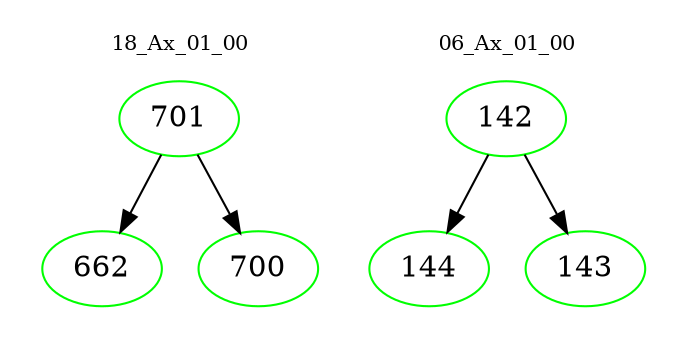 digraph{
subgraph cluster_0 {
color = white
label = "18_Ax_01_00";
fontsize=10;
T0_701 [label="701", color="green"]
T0_701 -> T0_662 [color="black"]
T0_662 [label="662", color="green"]
T0_701 -> T0_700 [color="black"]
T0_700 [label="700", color="green"]
}
subgraph cluster_1 {
color = white
label = "06_Ax_01_00";
fontsize=10;
T1_142 [label="142", color="green"]
T1_142 -> T1_144 [color="black"]
T1_144 [label="144", color="green"]
T1_142 -> T1_143 [color="black"]
T1_143 [label="143", color="green"]
}
}
